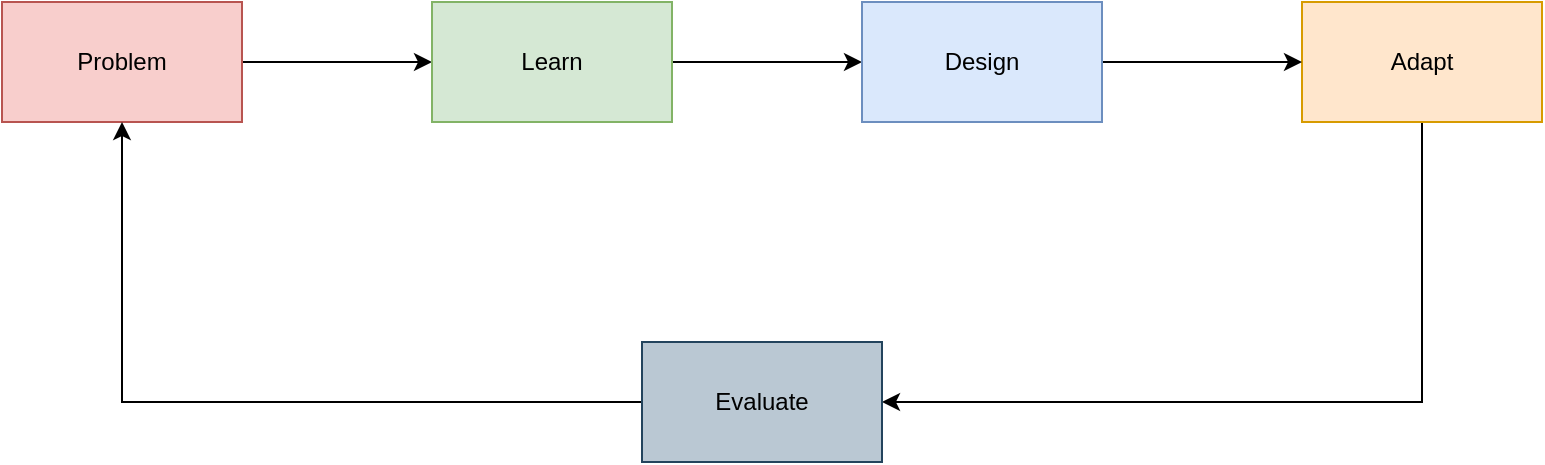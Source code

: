 <mxfile version="24.0.4" type="device">
  <diagram name="Page-1" id="MwBE6oOL2N1eClu3vzFH">
    <mxGraphModel dx="1084" dy="951" grid="1" gridSize="10" guides="1" tooltips="1" connect="1" arrows="1" fold="1" page="1" pageScale="1" pageWidth="850" pageHeight="1100" math="0" shadow="0">
      <root>
        <mxCell id="0" />
        <mxCell id="1" parent="0" />
        <mxCell id="m6S9LD4SkrAyg9ewOb2b-6" style="edgeStyle=orthogonalEdgeStyle;rounded=0;orthogonalLoop=1;jettySize=auto;html=1;entryX=0;entryY=0.5;entryDx=0;entryDy=0;" edge="1" parent="1" source="m6S9LD4SkrAyg9ewOb2b-1" target="m6S9LD4SkrAyg9ewOb2b-2">
          <mxGeometry relative="1" as="geometry" />
        </mxCell>
        <mxCell id="m6S9LD4SkrAyg9ewOb2b-1" value="Problem" style="rounded=0;whiteSpace=wrap;html=1;fillColor=#f8cecc;strokeColor=#b85450;" vertex="1" parent="1">
          <mxGeometry x="210" y="330" width="120" height="60" as="geometry" />
        </mxCell>
        <mxCell id="m6S9LD4SkrAyg9ewOb2b-7" style="edgeStyle=orthogonalEdgeStyle;rounded=0;orthogonalLoop=1;jettySize=auto;html=1;entryX=0;entryY=0.5;entryDx=0;entryDy=0;" edge="1" parent="1" source="m6S9LD4SkrAyg9ewOb2b-2" target="m6S9LD4SkrAyg9ewOb2b-4">
          <mxGeometry relative="1" as="geometry" />
        </mxCell>
        <mxCell id="m6S9LD4SkrAyg9ewOb2b-2" value="Learn" style="rounded=0;whiteSpace=wrap;html=1;fillColor=#d5e8d4;strokeColor=#82b366;" vertex="1" parent="1">
          <mxGeometry x="425" y="330" width="120" height="60" as="geometry" />
        </mxCell>
        <mxCell id="m6S9LD4SkrAyg9ewOb2b-9" style="edgeStyle=orthogonalEdgeStyle;rounded=0;orthogonalLoop=1;jettySize=auto;html=1;entryX=1;entryY=0.5;entryDx=0;entryDy=0;" edge="1" parent="1" source="m6S9LD4SkrAyg9ewOb2b-3" target="m6S9LD4SkrAyg9ewOb2b-5">
          <mxGeometry relative="1" as="geometry">
            <Array as="points">
              <mxPoint x="920" y="530" />
            </Array>
          </mxGeometry>
        </mxCell>
        <mxCell id="m6S9LD4SkrAyg9ewOb2b-3" value="Adapt" style="rounded=0;whiteSpace=wrap;html=1;fillColor=#ffe6cc;strokeColor=#d79b00;" vertex="1" parent="1">
          <mxGeometry x="860" y="330" width="120" height="60" as="geometry" />
        </mxCell>
        <mxCell id="m6S9LD4SkrAyg9ewOb2b-8" style="edgeStyle=orthogonalEdgeStyle;rounded=0;orthogonalLoop=1;jettySize=auto;html=1;" edge="1" parent="1" source="m6S9LD4SkrAyg9ewOb2b-4" target="m6S9LD4SkrAyg9ewOb2b-3">
          <mxGeometry relative="1" as="geometry" />
        </mxCell>
        <mxCell id="m6S9LD4SkrAyg9ewOb2b-4" value="Design" style="rounded=0;whiteSpace=wrap;html=1;fillColor=#dae8fc;strokeColor=#6c8ebf;" vertex="1" parent="1">
          <mxGeometry x="640" y="330" width="120" height="60" as="geometry" />
        </mxCell>
        <mxCell id="m6S9LD4SkrAyg9ewOb2b-10" style="edgeStyle=orthogonalEdgeStyle;rounded=0;orthogonalLoop=1;jettySize=auto;html=1;entryX=0.5;entryY=1;entryDx=0;entryDy=0;" edge="1" parent="1" source="m6S9LD4SkrAyg9ewOb2b-5" target="m6S9LD4SkrAyg9ewOb2b-1">
          <mxGeometry relative="1" as="geometry" />
        </mxCell>
        <mxCell id="m6S9LD4SkrAyg9ewOb2b-5" value="Evaluate" style="rounded=0;whiteSpace=wrap;html=1;fillColor=#bac8d3;strokeColor=#23445d;" vertex="1" parent="1">
          <mxGeometry x="530" y="500" width="120" height="60" as="geometry" />
        </mxCell>
      </root>
    </mxGraphModel>
  </diagram>
</mxfile>

